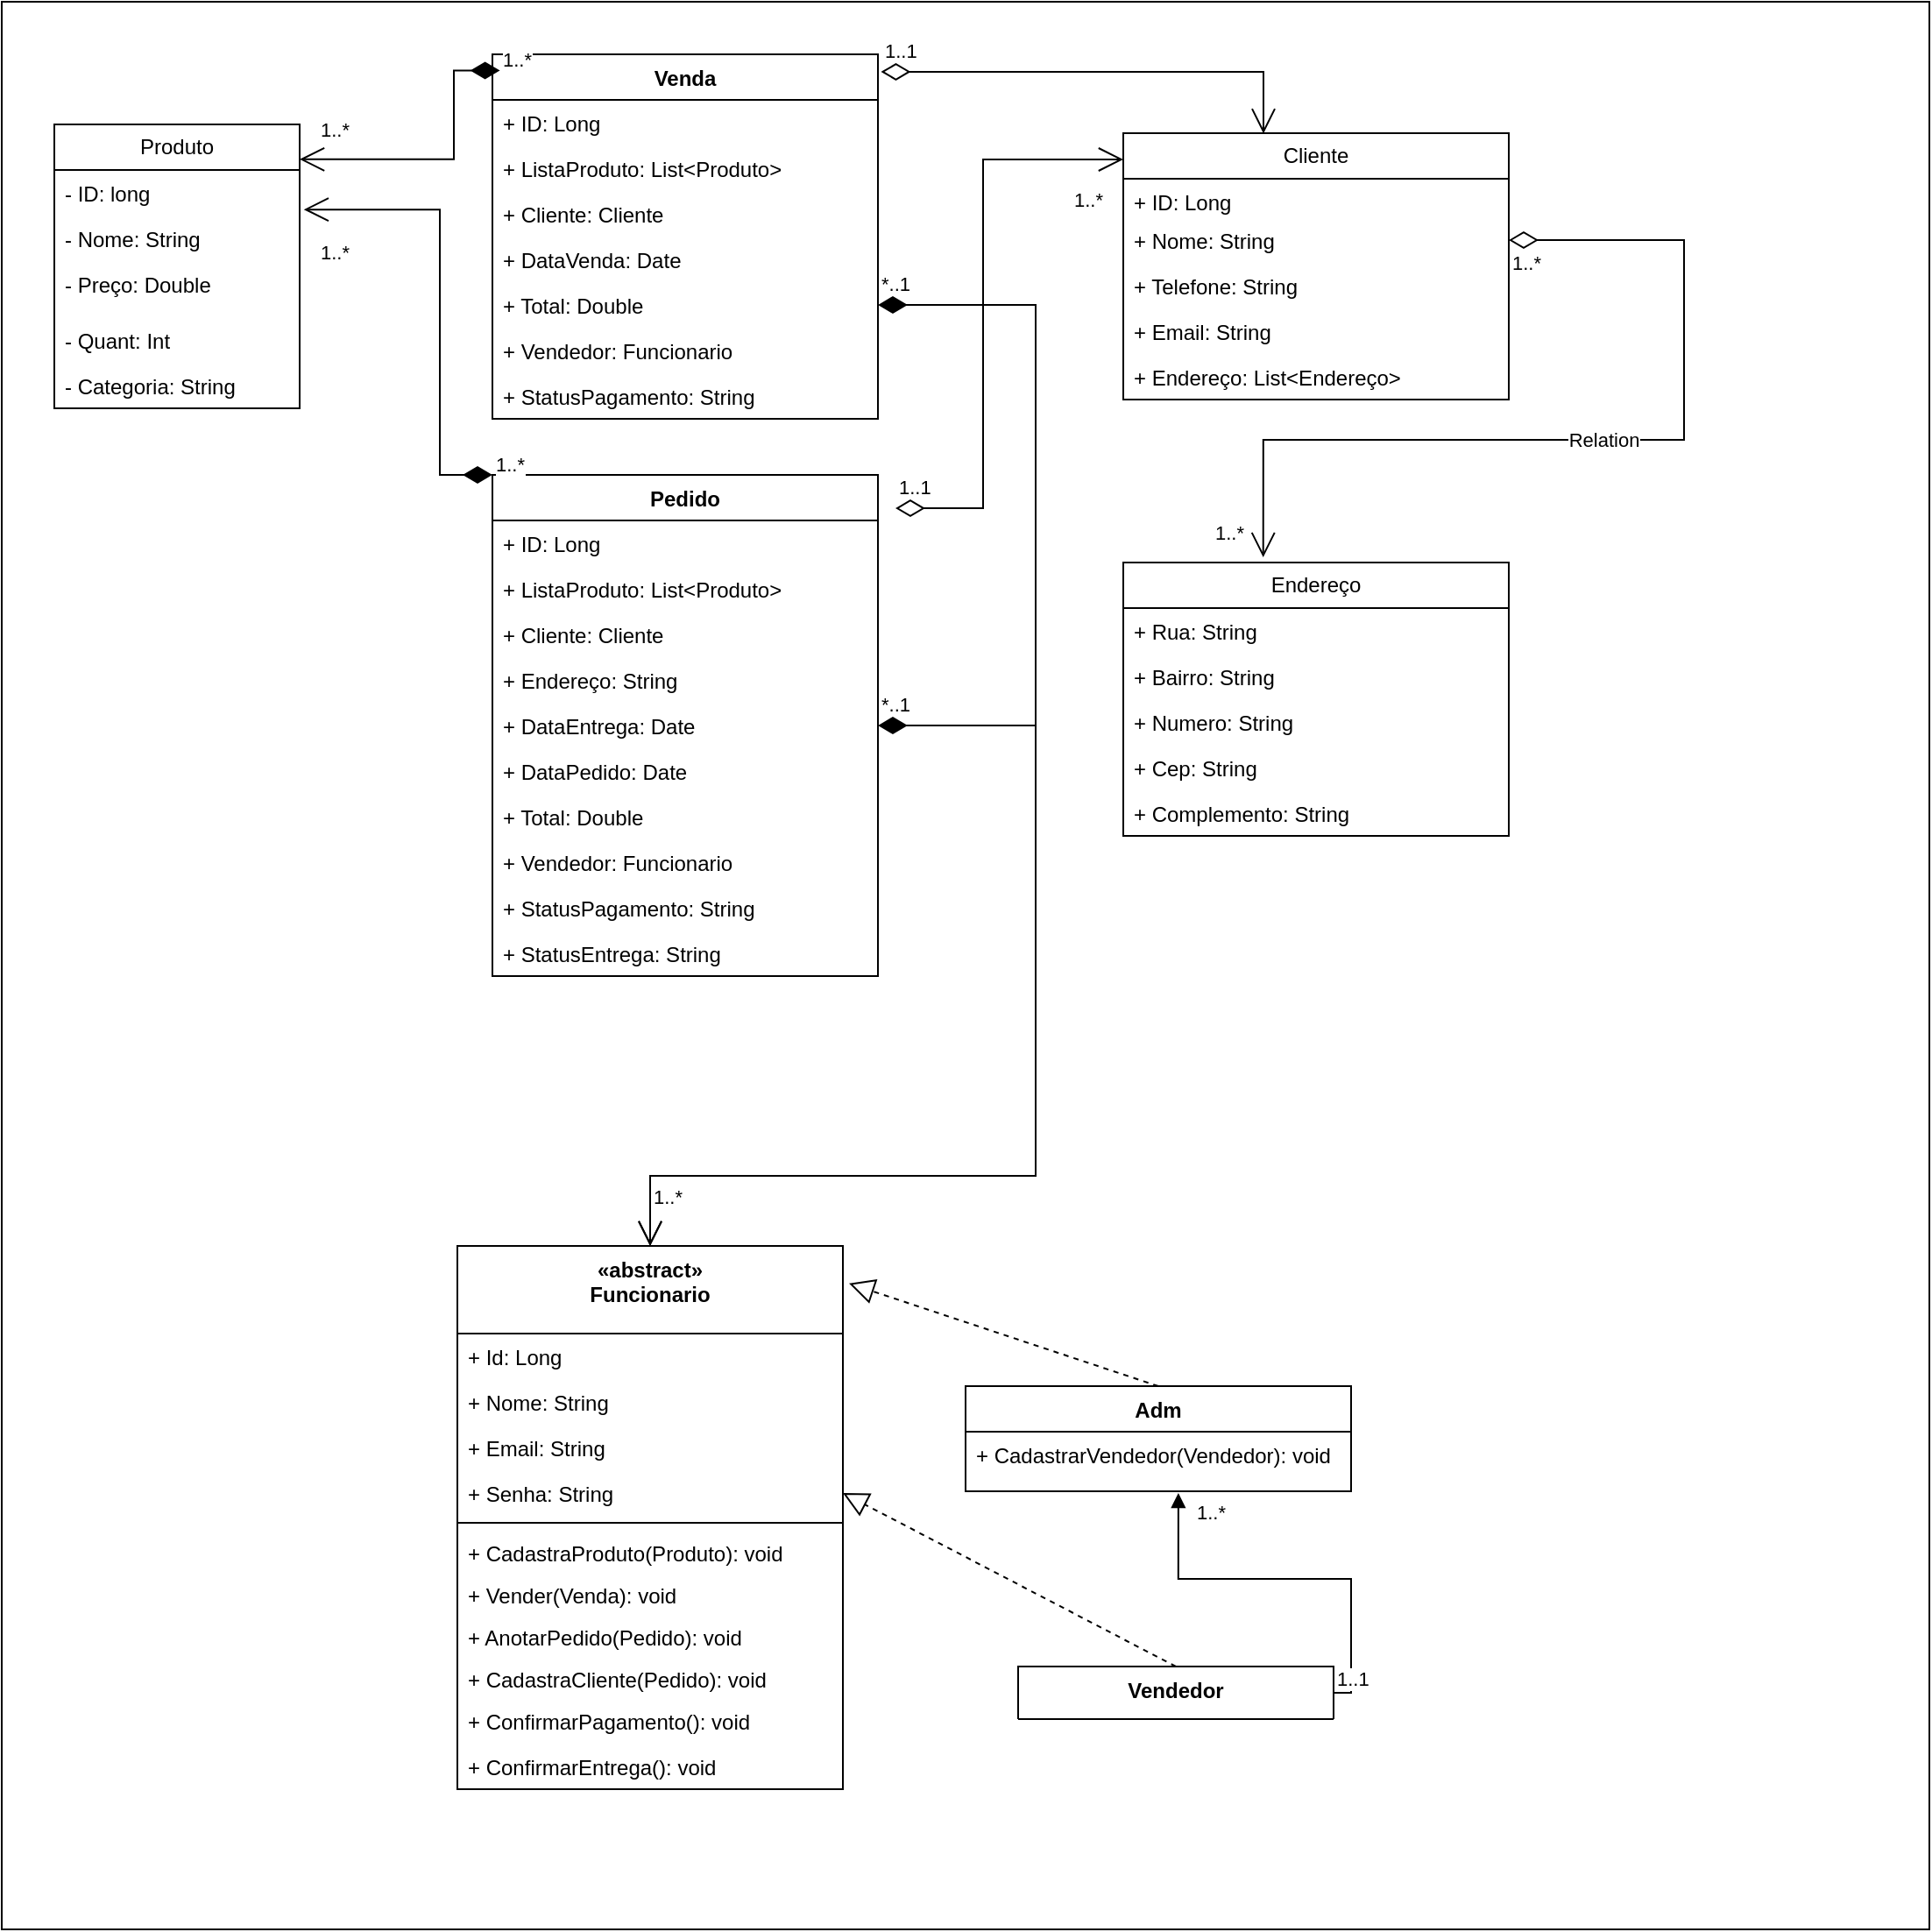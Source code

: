 <mxfile>
    <diagram name="Page-1" id="W1jX0vpfeWbp2apWFsaZ">
        <mxGraphModel dx="497" dy="254" grid="1" gridSize="10" guides="1" tooltips="1" connect="1" arrows="1" fold="1" page="1" pageScale="1" pageWidth="850" pageHeight="1100" math="0" shadow="0">
            <root>
                <mxCell id="0"/>
                <mxCell id="1" parent="0"/>
                <mxCell id="57V2GfZuMBP9opQ1hJb3-44" value="" style="whiteSpace=wrap;html=1;aspect=fixed;" parent="1" vertex="1">
                    <mxGeometry width="1100" height="1100" as="geometry"/>
                </mxCell>
                <mxCell id="45Ob2WuvZmnEj5ZR95Lh-6" value="Produto" style="swimlane;fontStyle=0;childLayout=stackLayout;horizontal=1;startSize=26;fillColor=none;horizontalStack=0;resizeParent=1;resizeParentMax=0;resizeLast=0;collapsible=1;marginBottom=0;whiteSpace=wrap;html=1;" parent="1" vertex="1">
                    <mxGeometry x="30" y="70" width="140" height="162" as="geometry">
                        <mxRectangle x="20" y="70" width="80" height="30" as="alternateBounds"/>
                    </mxGeometry>
                </mxCell>
                <mxCell id="45Ob2WuvZmnEj5ZR95Lh-7" value="- ID: long" style="text;strokeColor=none;fillColor=none;align=left;verticalAlign=top;spacingLeft=4;spacingRight=4;overflow=hidden;rotatable=0;points=[[0,0.5],[1,0.5]];portConstraint=eastwest;whiteSpace=wrap;html=1;" parent="45Ob2WuvZmnEj5ZR95Lh-6" vertex="1">
                    <mxGeometry y="26" width="140" height="26" as="geometry"/>
                </mxCell>
                <mxCell id="45Ob2WuvZmnEj5ZR95Lh-8" value="&lt;div&gt;- Nome: String&lt;/div&gt;" style="text;strokeColor=none;fillColor=none;align=left;verticalAlign=top;spacingLeft=4;spacingRight=4;overflow=hidden;rotatable=0;points=[[0,0.5],[1,0.5]];portConstraint=eastwest;whiteSpace=wrap;html=1;" parent="45Ob2WuvZmnEj5ZR95Lh-6" vertex="1">
                    <mxGeometry y="52" width="140" height="26" as="geometry"/>
                </mxCell>
                <mxCell id="45Ob2WuvZmnEj5ZR95Lh-9" value="- Preço: Double" style="text;strokeColor=none;fillColor=none;align=left;verticalAlign=top;spacingLeft=4;spacingRight=4;overflow=hidden;rotatable=0;points=[[0,0.5],[1,0.5]];portConstraint=eastwest;whiteSpace=wrap;html=1;" parent="45Ob2WuvZmnEj5ZR95Lh-6" vertex="1">
                    <mxGeometry y="78" width="140" height="32" as="geometry"/>
                </mxCell>
                <mxCell id="45Ob2WuvZmnEj5ZR95Lh-11" value="- Quant: Int" style="text;strokeColor=none;fillColor=none;align=left;verticalAlign=top;spacingLeft=4;spacingRight=4;overflow=hidden;rotatable=0;points=[[0,0.5],[1,0.5]];portConstraint=eastwest;whiteSpace=wrap;html=1;" parent="45Ob2WuvZmnEj5ZR95Lh-6" vertex="1">
                    <mxGeometry y="110" width="140" height="26" as="geometry"/>
                </mxCell>
                <mxCell id="45Ob2WuvZmnEj5ZR95Lh-12" value="- Categoria: String" style="text;strokeColor=none;fillColor=none;align=left;verticalAlign=top;spacingLeft=4;spacingRight=4;overflow=hidden;rotatable=0;points=[[0,0.5],[1,0.5]];portConstraint=eastwest;whiteSpace=wrap;html=1;" parent="45Ob2WuvZmnEj5ZR95Lh-6" vertex="1">
                    <mxGeometry y="136" width="140" height="26" as="geometry"/>
                </mxCell>
                <mxCell id="45Ob2WuvZmnEj5ZR95Lh-13" value="Pedido" style="swimlane;fontStyle=1;align=center;verticalAlign=top;childLayout=stackLayout;horizontal=1;startSize=26;horizontalStack=0;resizeParent=1;resizeParentMax=0;resizeLast=0;collapsible=1;marginBottom=0;whiteSpace=wrap;html=1;" parent="1" vertex="1">
                    <mxGeometry x="280" y="270" width="220" height="286" as="geometry"/>
                </mxCell>
                <mxCell id="45Ob2WuvZmnEj5ZR95Lh-17" value="+ ID: Long" style="text;strokeColor=none;fillColor=none;align=left;verticalAlign=top;spacingLeft=4;spacingRight=4;overflow=hidden;rotatable=0;points=[[0,0.5],[1,0.5]];portConstraint=eastwest;whiteSpace=wrap;html=1;" parent="45Ob2WuvZmnEj5ZR95Lh-13" vertex="1">
                    <mxGeometry y="26" width="220" height="26" as="geometry"/>
                </mxCell>
                <mxCell id="45Ob2WuvZmnEj5ZR95Lh-14" value="+ ListaProduto: List&amp;lt;Produto&amp;gt;" style="text;strokeColor=none;fillColor=none;align=left;verticalAlign=top;spacingLeft=4;spacingRight=4;overflow=hidden;rotatable=0;points=[[0,0.5],[1,0.5]];portConstraint=eastwest;whiteSpace=wrap;html=1;" parent="45Ob2WuvZmnEj5ZR95Lh-13" vertex="1">
                    <mxGeometry y="52" width="220" height="26" as="geometry"/>
                </mxCell>
                <mxCell id="45Ob2WuvZmnEj5ZR95Lh-24" value="+ Cliente: Cliente" style="text;strokeColor=none;fillColor=none;align=left;verticalAlign=top;spacingLeft=4;spacingRight=4;overflow=hidden;rotatable=0;points=[[0,0.5],[1,0.5]];portConstraint=eastwest;whiteSpace=wrap;html=1;" parent="45Ob2WuvZmnEj5ZR95Lh-13" vertex="1">
                    <mxGeometry y="78" width="220" height="26" as="geometry"/>
                </mxCell>
                <mxCell id="45Ob2WuvZmnEj5ZR95Lh-23" value="+ Endereço: String" style="text;strokeColor=none;fillColor=none;align=left;verticalAlign=top;spacingLeft=4;spacingRight=4;overflow=hidden;rotatable=0;points=[[0,0.5],[1,0.5]];portConstraint=eastwest;whiteSpace=wrap;html=1;" parent="45Ob2WuvZmnEj5ZR95Lh-13" vertex="1">
                    <mxGeometry y="104" width="220" height="26" as="geometry"/>
                </mxCell>
                <mxCell id="45Ob2WuvZmnEj5ZR95Lh-22" value="+ DataEntrega: Date" style="text;strokeColor=none;fillColor=none;align=left;verticalAlign=top;spacingLeft=4;spacingRight=4;overflow=hidden;rotatable=0;points=[[0,0.5],[1,0.5]];portConstraint=eastwest;whiteSpace=wrap;html=1;" parent="45Ob2WuvZmnEj5ZR95Lh-13" vertex="1">
                    <mxGeometry y="130" width="220" height="26" as="geometry"/>
                </mxCell>
                <mxCell id="45Ob2WuvZmnEj5ZR95Lh-21" value="+ DataPedido: Date" style="text;strokeColor=none;fillColor=none;align=left;verticalAlign=top;spacingLeft=4;spacingRight=4;overflow=hidden;rotatable=0;points=[[0,0.5],[1,0.5]];portConstraint=eastwest;whiteSpace=wrap;html=1;" parent="45Ob2WuvZmnEj5ZR95Lh-13" vertex="1">
                    <mxGeometry y="156" width="220" height="26" as="geometry"/>
                </mxCell>
                <mxCell id="45Ob2WuvZmnEj5ZR95Lh-20" value="+ Total: Double" style="text;strokeColor=none;fillColor=none;align=left;verticalAlign=top;spacingLeft=4;spacingRight=4;overflow=hidden;rotatable=0;points=[[0,0.5],[1,0.5]];portConstraint=eastwest;whiteSpace=wrap;html=1;" parent="45Ob2WuvZmnEj5ZR95Lh-13" vertex="1">
                    <mxGeometry y="182" width="220" height="26" as="geometry"/>
                </mxCell>
                <mxCell id="45Ob2WuvZmnEj5ZR95Lh-19" value="+ Vendedor: Funcionario" style="text;strokeColor=none;fillColor=none;align=left;verticalAlign=top;spacingLeft=4;spacingRight=4;overflow=hidden;rotatable=0;points=[[0,0.5],[1,0.5]];portConstraint=eastwest;whiteSpace=wrap;html=1;" parent="45Ob2WuvZmnEj5ZR95Lh-13" vertex="1">
                    <mxGeometry y="208" width="220" height="26" as="geometry"/>
                </mxCell>
                <mxCell id="45Ob2WuvZmnEj5ZR95Lh-25" value="+ StatusPagamento: String" style="text;strokeColor=none;fillColor=none;align=left;verticalAlign=top;spacingLeft=4;spacingRight=4;overflow=hidden;rotatable=0;points=[[0,0.5],[1,0.5]];portConstraint=eastwest;whiteSpace=wrap;html=1;" parent="45Ob2WuvZmnEj5ZR95Lh-13" vertex="1">
                    <mxGeometry y="234" width="220" height="26" as="geometry"/>
                </mxCell>
                <mxCell id="45Ob2WuvZmnEj5ZR95Lh-18" value="+ StatusEntrega: String" style="text;strokeColor=none;fillColor=none;align=left;verticalAlign=top;spacingLeft=4;spacingRight=4;overflow=hidden;rotatable=0;points=[[0,0.5],[1,0.5]];portConstraint=eastwest;whiteSpace=wrap;html=1;" parent="45Ob2WuvZmnEj5ZR95Lh-13" vertex="1">
                    <mxGeometry y="260" width="220" height="26" as="geometry"/>
                </mxCell>
                <mxCell id="45Ob2WuvZmnEj5ZR95Lh-28" value="Cliente" style="swimlane;fontStyle=0;childLayout=stackLayout;horizontal=1;startSize=26;fillColor=none;horizontalStack=0;resizeParent=1;resizeParentMax=0;resizeLast=0;collapsible=1;marginBottom=0;whiteSpace=wrap;html=1;" parent="1" vertex="1">
                    <mxGeometry x="640" y="75" width="220" height="152" as="geometry"/>
                </mxCell>
                <mxCell id="45Ob2WuvZmnEj5ZR95Lh-29" value="&lt;div&gt;+ ID: Long&lt;/div&gt;" style="text;strokeColor=none;fillColor=none;align=left;verticalAlign=top;spacingLeft=4;spacingRight=4;overflow=hidden;rotatable=0;points=[[0,0.5],[1,0.5]];portConstraint=eastwest;whiteSpace=wrap;html=1;" parent="45Ob2WuvZmnEj5ZR95Lh-28" vertex="1">
                    <mxGeometry y="26" width="220" height="22" as="geometry"/>
                </mxCell>
                <mxCell id="45Ob2WuvZmnEj5ZR95Lh-30" value="+ Nome: String" style="text;strokeColor=none;fillColor=none;align=left;verticalAlign=top;spacingLeft=4;spacingRight=4;overflow=hidden;rotatable=0;points=[[0,0.5],[1,0.5]];portConstraint=eastwest;whiteSpace=wrap;html=1;" parent="45Ob2WuvZmnEj5ZR95Lh-28" vertex="1">
                    <mxGeometry y="48" width="220" height="26" as="geometry"/>
                </mxCell>
                <mxCell id="45Ob2WuvZmnEj5ZR95Lh-31" value="+ Telefone: String" style="text;strokeColor=none;fillColor=none;align=left;verticalAlign=top;spacingLeft=4;spacingRight=4;overflow=hidden;rotatable=0;points=[[0,0.5],[1,0.5]];portConstraint=eastwest;whiteSpace=wrap;html=1;" parent="45Ob2WuvZmnEj5ZR95Lh-28" vertex="1">
                    <mxGeometry y="74" width="220" height="26" as="geometry"/>
                </mxCell>
                <mxCell id="45Ob2WuvZmnEj5ZR95Lh-32" value="+ Email: String" style="text;strokeColor=none;fillColor=none;align=left;verticalAlign=top;spacingLeft=4;spacingRight=4;overflow=hidden;rotatable=0;points=[[0,0.5],[1,0.5]];portConstraint=eastwest;whiteSpace=wrap;html=1;" parent="45Ob2WuvZmnEj5ZR95Lh-28" vertex="1">
                    <mxGeometry y="100" width="220" height="26" as="geometry"/>
                </mxCell>
                <mxCell id="45Ob2WuvZmnEj5ZR95Lh-33" value="+ Endereço: List&amp;lt;Endereço&amp;gt;" style="text;strokeColor=none;fillColor=none;align=left;verticalAlign=top;spacingLeft=4;spacingRight=4;overflow=hidden;rotatable=0;points=[[0,0.5],[1,0.5]];portConstraint=eastwest;whiteSpace=wrap;html=1;" parent="45Ob2WuvZmnEj5ZR95Lh-28" vertex="1">
                    <mxGeometry y="126" width="220" height="26" as="geometry"/>
                </mxCell>
                <mxCell id="45Ob2WuvZmnEj5ZR95Lh-35" value="Endereço" style="swimlane;fontStyle=0;childLayout=stackLayout;horizontal=1;startSize=26;fillColor=none;horizontalStack=0;resizeParent=1;resizeParentMax=0;resizeLast=0;collapsible=1;marginBottom=0;whiteSpace=wrap;html=1;" parent="1" vertex="1">
                    <mxGeometry x="640" y="320" width="220" height="156" as="geometry"/>
                </mxCell>
                <mxCell id="45Ob2WuvZmnEj5ZR95Lh-36" value="+ Rua: String" style="text;strokeColor=none;fillColor=none;align=left;verticalAlign=top;spacingLeft=4;spacingRight=4;overflow=hidden;rotatable=0;points=[[0,0.5],[1,0.5]];portConstraint=eastwest;whiteSpace=wrap;html=1;" parent="45Ob2WuvZmnEj5ZR95Lh-35" vertex="1">
                    <mxGeometry y="26" width="220" height="26" as="geometry"/>
                </mxCell>
                <mxCell id="45Ob2WuvZmnEj5ZR95Lh-37" value="+ Bairro: String" style="text;strokeColor=none;fillColor=none;align=left;verticalAlign=top;spacingLeft=4;spacingRight=4;overflow=hidden;rotatable=0;points=[[0,0.5],[1,0.5]];portConstraint=eastwest;whiteSpace=wrap;html=1;" parent="45Ob2WuvZmnEj5ZR95Lh-35" vertex="1">
                    <mxGeometry y="52" width="220" height="26" as="geometry"/>
                </mxCell>
                <mxCell id="45Ob2WuvZmnEj5ZR95Lh-38" value="+ Numero: String" style="text;strokeColor=none;fillColor=none;align=left;verticalAlign=top;spacingLeft=4;spacingRight=4;overflow=hidden;rotatable=0;points=[[0,0.5],[1,0.5]];portConstraint=eastwest;whiteSpace=wrap;html=1;" parent="45Ob2WuvZmnEj5ZR95Lh-35" vertex="1">
                    <mxGeometry y="78" width="220" height="26" as="geometry"/>
                </mxCell>
                <mxCell id="45Ob2WuvZmnEj5ZR95Lh-39" value="+ Cep: String" style="text;strokeColor=none;fillColor=none;align=left;verticalAlign=top;spacingLeft=4;spacingRight=4;overflow=hidden;rotatable=0;points=[[0,0.5],[1,0.5]];portConstraint=eastwest;whiteSpace=wrap;html=1;" parent="45Ob2WuvZmnEj5ZR95Lh-35" vertex="1">
                    <mxGeometry y="104" width="220" height="26" as="geometry"/>
                </mxCell>
                <mxCell id="45Ob2WuvZmnEj5ZR95Lh-40" value="+ Complemento: String" style="text;strokeColor=none;fillColor=none;align=left;verticalAlign=top;spacingLeft=4;spacingRight=4;overflow=hidden;rotatable=0;points=[[0,0.5],[1,0.5]];portConstraint=eastwest;whiteSpace=wrap;html=1;" parent="45Ob2WuvZmnEj5ZR95Lh-35" vertex="1">
                    <mxGeometry y="130" width="220" height="26" as="geometry"/>
                </mxCell>
                <mxCell id="45Ob2WuvZmnEj5ZR95Lh-42" value="&lt;div&gt;«abstract»&lt;/div&gt;&lt;div&gt;Funcionario&lt;br&gt;&lt;/div&gt;" style="swimlane;fontStyle=1;align=center;verticalAlign=top;childLayout=stackLayout;horizontal=1;startSize=50;horizontalStack=0;resizeParent=1;resizeParentMax=0;resizeLast=0;collapsible=1;marginBottom=0;whiteSpace=wrap;html=1;" parent="1" vertex="1">
                    <mxGeometry x="260" y="710" width="220" height="310" as="geometry"/>
                </mxCell>
                <mxCell id="45Ob2WuvZmnEj5ZR95Lh-49" value="+ Id: Long" style="text;strokeColor=none;fillColor=none;align=left;verticalAlign=top;spacingLeft=4;spacingRight=4;overflow=hidden;rotatable=0;points=[[0,0.5],[1,0.5]];portConstraint=eastwest;whiteSpace=wrap;html=1;" parent="45Ob2WuvZmnEj5ZR95Lh-42" vertex="1">
                    <mxGeometry y="50" width="220" height="26" as="geometry"/>
                </mxCell>
                <mxCell id="45Ob2WuvZmnEj5ZR95Lh-48" value="+ Nome: String" style="text;strokeColor=none;fillColor=none;align=left;verticalAlign=top;spacingLeft=4;spacingRight=4;overflow=hidden;rotatable=0;points=[[0,0.5],[1,0.5]];portConstraint=eastwest;whiteSpace=wrap;html=1;" parent="45Ob2WuvZmnEj5ZR95Lh-42" vertex="1">
                    <mxGeometry y="76" width="220" height="26" as="geometry"/>
                </mxCell>
                <mxCell id="45Ob2WuvZmnEj5ZR95Lh-47" value="+ Email: String" style="text;strokeColor=none;fillColor=none;align=left;verticalAlign=top;spacingLeft=4;spacingRight=4;overflow=hidden;rotatable=0;points=[[0,0.5],[1,0.5]];portConstraint=eastwest;whiteSpace=wrap;html=1;" parent="45Ob2WuvZmnEj5ZR95Lh-42" vertex="1">
                    <mxGeometry y="102" width="220" height="26" as="geometry"/>
                </mxCell>
                <mxCell id="45Ob2WuvZmnEj5ZR95Lh-43" value="+ Senha: String" style="text;strokeColor=none;fillColor=none;align=left;verticalAlign=top;spacingLeft=4;spacingRight=4;overflow=hidden;rotatable=0;points=[[0,0.5],[1,0.5]];portConstraint=eastwest;whiteSpace=wrap;html=1;" parent="45Ob2WuvZmnEj5ZR95Lh-42" vertex="1">
                    <mxGeometry y="128" width="220" height="26" as="geometry"/>
                </mxCell>
                <mxCell id="45Ob2WuvZmnEj5ZR95Lh-44" value="" style="line;strokeWidth=1;fillColor=none;align=left;verticalAlign=middle;spacingTop=-1;spacingLeft=3;spacingRight=3;rotatable=0;labelPosition=right;points=[];portConstraint=eastwest;strokeColor=inherit;" parent="45Ob2WuvZmnEj5ZR95Lh-42" vertex="1">
                    <mxGeometry y="154" width="220" height="8" as="geometry"/>
                </mxCell>
                <mxCell id="45Ob2WuvZmnEj5ZR95Lh-45" value="+ CadastraProduto(Produto): void" style="text;strokeColor=none;fillColor=none;align=left;verticalAlign=top;spacingLeft=4;spacingRight=4;overflow=hidden;rotatable=0;points=[[0,0.5],[1,0.5]];portConstraint=eastwest;whiteSpace=wrap;html=1;" parent="45Ob2WuvZmnEj5ZR95Lh-42" vertex="1">
                    <mxGeometry y="162" width="220" height="24" as="geometry"/>
                </mxCell>
                <mxCell id="45Ob2WuvZmnEj5ZR95Lh-50" value="+ Vender(Venda): void" style="text;strokeColor=none;fillColor=none;align=left;verticalAlign=top;spacingLeft=4;spacingRight=4;overflow=hidden;rotatable=0;points=[[0,0.5],[1,0.5]];portConstraint=eastwest;whiteSpace=wrap;html=1;" parent="45Ob2WuvZmnEj5ZR95Lh-42" vertex="1">
                    <mxGeometry y="186" width="220" height="24" as="geometry"/>
                </mxCell>
                <mxCell id="45Ob2WuvZmnEj5ZR95Lh-51" value="+ AnotarPedido(Pedido): void" style="text;strokeColor=none;fillColor=none;align=left;verticalAlign=top;spacingLeft=4;spacingRight=4;overflow=hidden;rotatable=0;points=[[0,0.5],[1,0.5]];portConstraint=eastwest;whiteSpace=wrap;html=1;" parent="45Ob2WuvZmnEj5ZR95Lh-42" vertex="1">
                    <mxGeometry y="210" width="220" height="24" as="geometry"/>
                </mxCell>
                <mxCell id="45Ob2WuvZmnEj5ZR95Lh-68" value="+ CadastraCliente(Pedido): void" style="text;strokeColor=none;fillColor=none;align=left;verticalAlign=top;spacingLeft=4;spacingRight=4;overflow=hidden;rotatable=0;points=[[0,0.5],[1,0.5]];portConstraint=eastwest;whiteSpace=wrap;html=1;" parent="45Ob2WuvZmnEj5ZR95Lh-42" vertex="1">
                    <mxGeometry y="234" width="220" height="24" as="geometry"/>
                </mxCell>
                <mxCell id="45Ob2WuvZmnEj5ZR95Lh-16" value="+ ConfirmarPagamento(): void" style="text;strokeColor=none;fillColor=none;align=left;verticalAlign=top;spacingLeft=4;spacingRight=4;overflow=hidden;rotatable=0;points=[[0,0.5],[1,0.5]];portConstraint=eastwest;whiteSpace=wrap;html=1;" parent="45Ob2WuvZmnEj5ZR95Lh-42" vertex="1">
                    <mxGeometry y="258" width="220" height="26" as="geometry"/>
                </mxCell>
                <mxCell id="45Ob2WuvZmnEj5ZR95Lh-26" value="+ ConfirmarEntrega(): void" style="text;strokeColor=none;fillColor=none;align=left;verticalAlign=top;spacingLeft=4;spacingRight=4;overflow=hidden;rotatable=0;points=[[0,0.5],[1,0.5]];portConstraint=eastwest;whiteSpace=wrap;html=1;" parent="45Ob2WuvZmnEj5ZR95Lh-42" vertex="1">
                    <mxGeometry y="284" width="220" height="26" as="geometry"/>
                </mxCell>
                <mxCell id="45Ob2WuvZmnEj5ZR95Lh-60" value="Adm" style="swimlane;fontStyle=1;align=center;verticalAlign=top;childLayout=stackLayout;horizontal=1;startSize=26;horizontalStack=0;resizeParent=1;resizeParentMax=0;resizeLast=0;collapsible=1;marginBottom=0;whiteSpace=wrap;html=1;" parent="1" vertex="1">
                    <mxGeometry x="550" y="790" width="220" height="60" as="geometry"/>
                </mxCell>
                <mxCell id="45Ob2WuvZmnEj5ZR95Lh-63" value="+ CadastrarVendedor(Vendedor): void" style="text;strokeColor=none;fillColor=none;align=left;verticalAlign=top;spacingLeft=4;spacingRight=4;overflow=hidden;rotatable=0;points=[[0,0.5],[1,0.5]];portConstraint=eastwest;whiteSpace=wrap;html=1;" parent="45Ob2WuvZmnEj5ZR95Lh-60" vertex="1">
                    <mxGeometry y="26" width="220" height="34" as="geometry"/>
                </mxCell>
                <mxCell id="45Ob2WuvZmnEj5ZR95Lh-64" value="Vendedor" style="swimlane;fontStyle=1;align=center;verticalAlign=top;childLayout=stackLayout;horizontal=1;startSize=80;horizontalStack=0;resizeParent=1;resizeParentMax=0;resizeLast=0;collapsible=1;marginBottom=0;whiteSpace=wrap;html=1;points=[[0,0,0,0,0],[0,0.25,0,0,0],[0,0.5,0,0,0],[0,0.75,0,0,0],[0,1,0,0,0],[0.25,0,0,0,0],[0.25,1,0,0,0],[0.5,0,0,0,0],[0.5,1,0,0,0],[0.75,0,0,0,0],[0.75,1,0,0,0],[1,0,0,0,0],[1,0.25,0,0,0],[1,0.5,0,0,0],[1,0.75,0,0,0],[1,1,0,0,0]];" parent="1" vertex="1">
                    <mxGeometry x="580" y="950" width="180" height="30" as="geometry"/>
                </mxCell>
                <mxCell id="57V2GfZuMBP9opQ1hJb3-2" value="" style="endArrow=block;dashed=1;endFill=0;endSize=12;html=1;rounded=0;exitX=0.5;exitY=0;exitDx=0;exitDy=0;exitPerimeter=0;entryX=1;entryY=0.5;entryDx=0;entryDy=0;" parent="1" source="45Ob2WuvZmnEj5ZR95Lh-64" target="45Ob2WuvZmnEj5ZR95Lh-43" edge="1">
                    <mxGeometry width="160" relative="1" as="geometry">
                        <mxPoint x="591.46" y="952.29" as="sourcePoint"/>
                        <mxPoint x="510.0" y="810.002" as="targetPoint"/>
                        <Array as="points"/>
                    </mxGeometry>
                </mxCell>
                <mxCell id="57V2GfZuMBP9opQ1hJb3-3" value="" style="endArrow=block;dashed=1;endFill=0;endSize=12;html=1;rounded=0;exitX=0.5;exitY=0;exitDx=0;exitDy=0;entryX=1.016;entryY=0.069;entryDx=0;entryDy=0;entryPerimeter=0;" parent="1" source="45Ob2WuvZmnEj5ZR95Lh-60" target="45Ob2WuvZmnEj5ZR95Lh-42" edge="1">
                    <mxGeometry width="160" relative="1" as="geometry">
                        <mxPoint x="320" y="800" as="sourcePoint"/>
                        <mxPoint x="480" y="800" as="targetPoint"/>
                    </mxGeometry>
                </mxCell>
                <mxCell id="57V2GfZuMBP9opQ1hJb3-4" value="Venda" style="swimlane;fontStyle=1;align=center;verticalAlign=top;childLayout=stackLayout;horizontal=1;startSize=26;horizontalStack=0;resizeParent=1;resizeParentMax=0;resizeLast=0;collapsible=1;marginBottom=0;whiteSpace=wrap;html=1;" parent="1" vertex="1">
                    <mxGeometry x="280" y="30" width="220" height="208" as="geometry"/>
                </mxCell>
                <mxCell id="57V2GfZuMBP9opQ1hJb3-6" value="+ ID: Long" style="text;strokeColor=none;fillColor=none;align=left;verticalAlign=top;spacingLeft=4;spacingRight=4;overflow=hidden;rotatable=0;points=[[0,0.5],[1,0.5]];portConstraint=eastwest;whiteSpace=wrap;html=1;" parent="57V2GfZuMBP9opQ1hJb3-4" vertex="1">
                    <mxGeometry y="26" width="220" height="26" as="geometry"/>
                </mxCell>
                <mxCell id="57V2GfZuMBP9opQ1hJb3-5" value="+ ListaProduto: List&amp;lt;Produto&amp;gt;" style="text;strokeColor=none;fillColor=none;align=left;verticalAlign=top;spacingLeft=4;spacingRight=4;overflow=hidden;rotatable=0;points=[[0,0.5],[1,0.5]];portConstraint=eastwest;whiteSpace=wrap;html=1;" parent="57V2GfZuMBP9opQ1hJb3-4" vertex="1">
                    <mxGeometry y="52" width="220" height="26" as="geometry"/>
                </mxCell>
                <mxCell id="57V2GfZuMBP9opQ1hJb3-7" value="+ Cliente: Cliente" style="text;strokeColor=none;fillColor=none;align=left;verticalAlign=top;spacingLeft=4;spacingRight=4;overflow=hidden;rotatable=0;points=[[0,0.5],[1,0.5]];portConstraint=eastwest;whiteSpace=wrap;html=1;" parent="57V2GfZuMBP9opQ1hJb3-4" vertex="1">
                    <mxGeometry y="78" width="220" height="26" as="geometry"/>
                </mxCell>
                <mxCell id="57V2GfZuMBP9opQ1hJb3-10" value="+ DataVenda: Date" style="text;strokeColor=none;fillColor=none;align=left;verticalAlign=top;spacingLeft=4;spacingRight=4;overflow=hidden;rotatable=0;points=[[0,0.5],[1,0.5]];portConstraint=eastwest;whiteSpace=wrap;html=1;" parent="57V2GfZuMBP9opQ1hJb3-4" vertex="1">
                    <mxGeometry y="104" width="220" height="26" as="geometry"/>
                </mxCell>
                <mxCell id="57V2GfZuMBP9opQ1hJb3-11" value="+ Total: Double" style="text;strokeColor=none;fillColor=none;align=left;verticalAlign=top;spacingLeft=4;spacingRight=4;overflow=hidden;rotatable=0;points=[[0,0.5],[1,0.5]];portConstraint=eastwest;whiteSpace=wrap;html=1;" parent="57V2GfZuMBP9opQ1hJb3-4" vertex="1">
                    <mxGeometry y="130" width="220" height="26" as="geometry"/>
                </mxCell>
                <mxCell id="57V2GfZuMBP9opQ1hJb3-12" value="+ Vendedor: Funcionario" style="text;strokeColor=none;fillColor=none;align=left;verticalAlign=top;spacingLeft=4;spacingRight=4;overflow=hidden;rotatable=0;points=[[0,0.5],[1,0.5]];portConstraint=eastwest;whiteSpace=wrap;html=1;" parent="57V2GfZuMBP9opQ1hJb3-4" vertex="1">
                    <mxGeometry y="156" width="220" height="26" as="geometry"/>
                </mxCell>
                <mxCell id="57V2GfZuMBP9opQ1hJb3-13" value="+ StatusPagamento: String" style="text;strokeColor=none;fillColor=none;align=left;verticalAlign=top;spacingLeft=4;spacingRight=4;overflow=hidden;rotatable=0;points=[[0,0.5],[1,0.5]];portConstraint=eastwest;whiteSpace=wrap;html=1;" parent="57V2GfZuMBP9opQ1hJb3-4" vertex="1">
                    <mxGeometry y="182" width="220" height="26" as="geometry"/>
                </mxCell>
                <mxCell id="57V2GfZuMBP9opQ1hJb3-21" value="1..*" style="endArrow=open;html=1;endSize=12;startArrow=diamondThin;startSize=14;startFill=1;edgeStyle=orthogonalEdgeStyle;align=left;verticalAlign=bottom;rounded=0;exitX=-0.017;exitY=0.041;exitDx=0;exitDy=0;exitPerimeter=0;entryX=1;entryY=0.123;entryDx=0;entryDy=0;entryPerimeter=0;" parent="1" target="45Ob2WuvZmnEj5ZR95Lh-6" edge="1">
                    <mxGeometry x="-1" y="3" relative="1" as="geometry">
                        <mxPoint x="284.3" y="39.248" as="sourcePoint"/>
                        <mxPoint x="180.0" y="89.998" as="targetPoint"/>
                        <Array as="points">
                            <mxPoint x="258" y="39"/>
                            <mxPoint x="258" y="90"/>
                        </Array>
                    </mxGeometry>
                </mxCell>
                <mxCell id="57V2GfZuMBP9opQ1hJb3-23" value="1..*" style="endArrow=open;html=1;endSize=12;startArrow=diamondThin;startSize=14;startFill=1;edgeStyle=orthogonalEdgeStyle;align=left;verticalAlign=bottom;rounded=0;exitX=0;exitY=0;exitDx=0;exitDy=0;entryX=1.017;entryY=0.869;entryDx=0;entryDy=0;entryPerimeter=0;" parent="1" source="45Ob2WuvZmnEj5ZR95Lh-13" target="45Ob2WuvZmnEj5ZR95Lh-7" edge="1">
                    <mxGeometry x="-1" y="3" relative="1" as="geometry">
                        <mxPoint x="286" y="49" as="sourcePoint"/>
                        <mxPoint x="185" y="95" as="targetPoint"/>
                        <Array as="points">
                            <mxPoint x="250" y="270"/>
                            <mxPoint x="250" y="119"/>
                        </Array>
                    </mxGeometry>
                </mxCell>
                <mxCell id="57V2GfZuMBP9opQ1hJb3-25" value="1..1" style="endArrow=open;html=1;endSize=12;startArrow=diamondThin;startSize=14;startFill=0;edgeStyle=orthogonalEdgeStyle;align=left;verticalAlign=bottom;rounded=0;exitX=1.008;exitY=0.048;exitDx=0;exitDy=0;exitPerimeter=0;entryX=0.362;entryY=0.001;entryDx=0;entryDy=0;entryPerimeter=0;" parent="1" source="57V2GfZuMBP9opQ1hJb3-4" target="45Ob2WuvZmnEj5ZR95Lh-28" edge="1">
                    <mxGeometry x="-1" y="3" relative="1" as="geometry">
                        <mxPoint x="420" y="180" as="sourcePoint"/>
                        <mxPoint x="710" y="60" as="targetPoint"/>
                        <Array as="points">
                            <mxPoint x="720" y="40"/>
                            <mxPoint x="720" y="75"/>
                        </Array>
                    </mxGeometry>
                </mxCell>
                <mxCell id="57V2GfZuMBP9opQ1hJb3-26" value="1..1" style="endArrow=open;html=1;endSize=12;startArrow=diamondThin;startSize=14;startFill=0;edgeStyle=orthogonalEdgeStyle;align=left;verticalAlign=bottom;rounded=0;exitX=1;exitY=0.07;exitDx=0;exitDy=0;exitPerimeter=0;" parent="1" edge="1">
                    <mxGeometry x="-1" y="3" relative="1" as="geometry">
                        <mxPoint x="510" y="289.02" as="sourcePoint"/>
                        <mxPoint x="640" y="90" as="targetPoint"/>
                        <Array as="points">
                            <mxPoint x="560" y="289"/>
                            <mxPoint x="560" y="90"/>
                        </Array>
                    </mxGeometry>
                </mxCell>
                <mxCell id="57V2GfZuMBP9opQ1hJb3-30" value="Relation" style="endArrow=open;html=1;endSize=12;startArrow=diamondThin;startSize=14;startFill=0;edgeStyle=orthogonalEdgeStyle;rounded=0;exitX=1;exitY=0.5;exitDx=0;exitDy=0;entryX=0.363;entryY=-0.019;entryDx=0;entryDy=0;entryPerimeter=0;" parent="1" source="45Ob2WuvZmnEj5ZR95Lh-30" target="45Ob2WuvZmnEj5ZR95Lh-35" edge="1">
                    <mxGeometry relative="1" as="geometry">
                        <mxPoint x="600" y="280" as="sourcePoint"/>
                        <mxPoint x="760" y="280" as="targetPoint"/>
                        <Array as="points">
                            <mxPoint x="960" y="136"/>
                            <mxPoint x="960" y="250"/>
                            <mxPoint x="720" y="250"/>
                        </Array>
                    </mxGeometry>
                </mxCell>
                <mxCell id="57V2GfZuMBP9opQ1hJb3-31" value="1..*" style="edgeLabel;resizable=0;html=1;align=left;verticalAlign=top;" parent="57V2GfZuMBP9opQ1hJb3-30" connectable="0" vertex="1">
                    <mxGeometry x="-1" relative="1" as="geometry"/>
                </mxCell>
                <mxCell id="57V2GfZuMBP9opQ1hJb3-32" value="1..*" style="edgeLabel;resizable=0;html=1;align=right;verticalAlign=top;" parent="57V2GfZuMBP9opQ1hJb3-30" connectable="0" vertex="1">
                    <mxGeometry x="1" relative="1" as="geometry">
                        <mxPoint x="-10" y="-27" as="offset"/>
                    </mxGeometry>
                </mxCell>
                <mxCell id="57V2GfZuMBP9opQ1hJb3-33" value="1..*" style="edgeLabel;resizable=0;html=1;align=left;verticalAlign=top;" parent="57V2GfZuMBP9opQ1hJb3-30" connectable="0" vertex="1">
                    <mxGeometry x="-1" relative="1" as="geometry">
                        <mxPoint x="-250" y="-36" as="offset"/>
                    </mxGeometry>
                </mxCell>
                <mxCell id="57V2GfZuMBP9opQ1hJb3-34" value="1..*" style="edgeLabel;resizable=0;html=1;align=left;verticalAlign=top;" parent="57V2GfZuMBP9opQ1hJb3-30" connectable="0" vertex="1">
                    <mxGeometry x="-1" relative="1" as="geometry">
                        <mxPoint x="-680" y="-6" as="offset"/>
                    </mxGeometry>
                </mxCell>
                <mxCell id="57V2GfZuMBP9opQ1hJb3-35" value="1..*" style="edgeLabel;resizable=0;html=1;align=left;verticalAlign=top;" parent="57V2GfZuMBP9opQ1hJb3-30" connectable="0" vertex="1">
                    <mxGeometry x="-1" relative="1" as="geometry">
                        <mxPoint x="-680" y="-76" as="offset"/>
                    </mxGeometry>
                </mxCell>
                <mxCell id="57V2GfZuMBP9opQ1hJb3-37" value="" style="endArrow=block;endFill=1;html=1;edgeStyle=orthogonalEdgeStyle;align=left;verticalAlign=top;rounded=0;exitX=1;exitY=0.5;exitDx=0;exitDy=0;exitPerimeter=0;entryX=0.552;entryY=1.029;entryDx=0;entryDy=0;entryPerimeter=0;" parent="1" source="45Ob2WuvZmnEj5ZR95Lh-64" target="45Ob2WuvZmnEj5ZR95Lh-63" edge="1">
                    <mxGeometry x="-1" relative="1" as="geometry">
                        <mxPoint x="520" y="900" as="sourcePoint"/>
                        <mxPoint x="680" y="900" as="targetPoint"/>
                    </mxGeometry>
                </mxCell>
                <mxCell id="57V2GfZuMBP9opQ1hJb3-38" value="1..1" style="edgeLabel;resizable=0;html=1;align=left;verticalAlign=bottom;" parent="57V2GfZuMBP9opQ1hJb3-37" connectable="0" vertex="1">
                    <mxGeometry x="-1" relative="1" as="geometry"/>
                </mxCell>
                <mxCell id="57V2GfZuMBP9opQ1hJb3-39" value="1..*" style="edgeLabel;resizable=0;html=1;align=left;verticalAlign=bottom;" parent="57V2GfZuMBP9opQ1hJb3-37" connectable="0" vertex="1">
                    <mxGeometry x="-1" relative="1" as="geometry">
                        <mxPoint x="-80" y="-95" as="offset"/>
                    </mxGeometry>
                </mxCell>
                <mxCell id="57V2GfZuMBP9opQ1hJb3-43" value="1..*" style="edgeLabel;resizable=0;html=1;align=left;verticalAlign=bottom;" parent="57V2GfZuMBP9opQ1hJb3-37" connectable="0" vertex="1">
                    <mxGeometry x="-1" relative="1" as="geometry">
                        <mxPoint x="-390" y="-275" as="offset"/>
                    </mxGeometry>
                </mxCell>
                <mxCell id="57V2GfZuMBP9opQ1hJb3-40" value="*..1" style="endArrow=open;html=1;endSize=12;startArrow=diamondThin;startSize=14;startFill=1;edgeStyle=orthogonalEdgeStyle;align=left;verticalAlign=bottom;rounded=0;exitX=1;exitY=0.5;exitDx=0;exitDy=0;entryX=0.5;entryY=0;entryDx=0;entryDy=0;" parent="1" source="45Ob2WuvZmnEj5ZR95Lh-22" target="45Ob2WuvZmnEj5ZR95Lh-42" edge="1">
                    <mxGeometry x="-1" y="3" relative="1" as="geometry">
                        <mxPoint x="390" y="670" as="sourcePoint"/>
                        <mxPoint x="550" y="670" as="targetPoint"/>
                        <Array as="points">
                            <mxPoint x="590" y="413"/>
                            <mxPoint x="590" y="670"/>
                            <mxPoint x="370" y="670"/>
                        </Array>
                    </mxGeometry>
                </mxCell>
                <mxCell id="57V2GfZuMBP9opQ1hJb3-41" value="*..1" style="endArrow=open;html=1;endSize=12;startArrow=diamondThin;startSize=14;startFill=1;edgeStyle=orthogonalEdgeStyle;align=left;verticalAlign=bottom;rounded=0;exitX=1;exitY=0.5;exitDx=0;exitDy=0;" parent="1" source="57V2GfZuMBP9opQ1hJb3-11" edge="1">
                    <mxGeometry x="-1" y="3" relative="1" as="geometry">
                        <mxPoint x="510" y="423" as="sourcePoint"/>
                        <mxPoint x="370" y="710" as="targetPoint"/>
                        <Array as="points">
                            <mxPoint x="590" y="173"/>
                            <mxPoint x="590" y="670"/>
                            <mxPoint x="370" y="670"/>
                        </Array>
                    </mxGeometry>
                </mxCell>
            </root>
        </mxGraphModel>
    </diagram>
</mxfile>